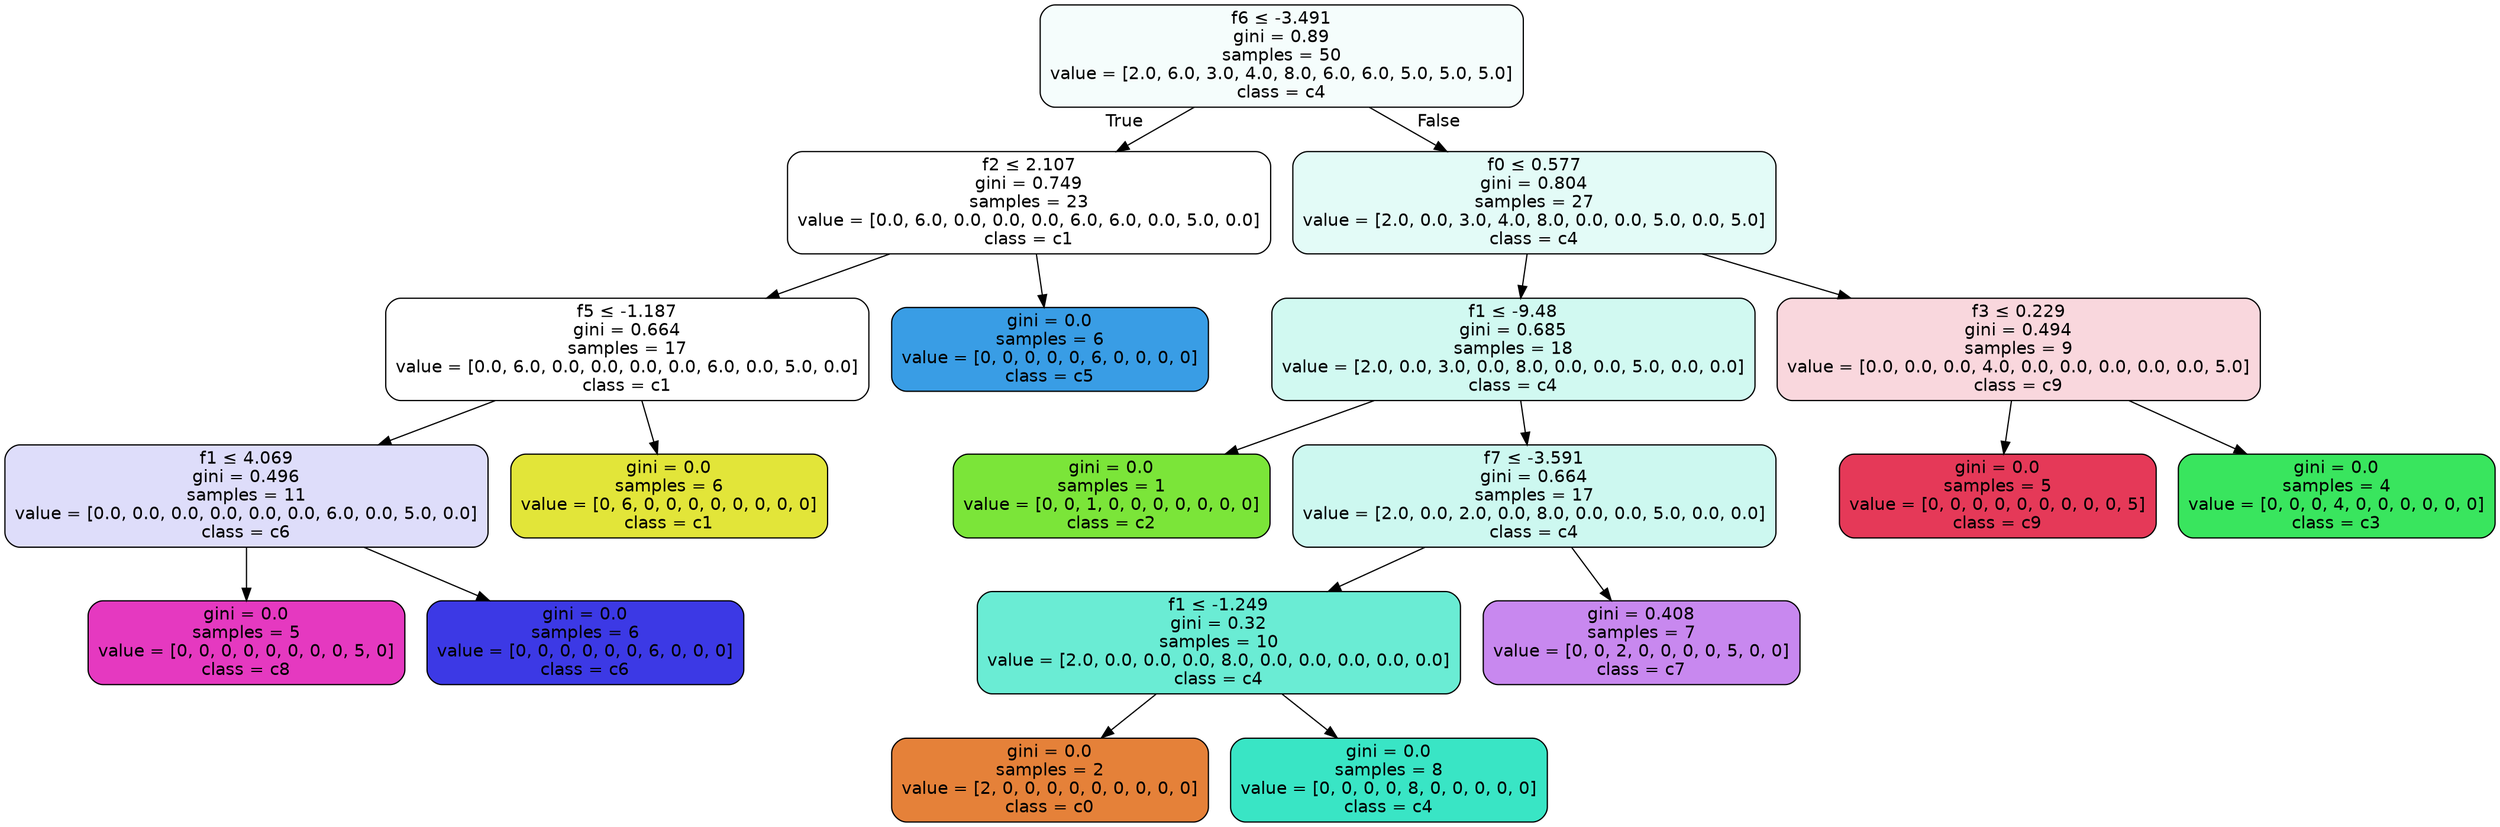 digraph Tree {
node [shape=box, style="filled, rounded", color="black", fontname=helvetica] ;
edge [fontname=helvetica] ;
0 [label=<f6 &le; -3.491<br/>gini = 0.89<br/>samples = 50<br/>value = [2.0, 6.0, 3.0, 4.0, 8.0, 6.0, 6.0, 5.0, 5.0, 5.0]<br/>class = c4>, fillcolor="#39e5c50c"] ;
1 [label=<f2 &le; 2.107<br/>gini = 0.749<br/>samples = 23<br/>value = [0.0, 6.0, 0.0, 0.0, 0.0, 6.0, 6.0, 0.0, 5.0, 0.0]<br/>class = c1>, fillcolor="#e2e53900"] ;
0 -> 1 [labeldistance=2.5, labelangle=45, headlabel="True"] ;
2 [label=<f5 &le; -1.187<br/>gini = 0.664<br/>samples = 17<br/>value = [0.0, 6.0, 0.0, 0.0, 0.0, 0.0, 6.0, 0.0, 5.0, 0.0]<br/>class = c1>, fillcolor="#e2e53900"] ;
1 -> 2 ;
3 [label=<f1 &le; 4.069<br/>gini = 0.496<br/>samples = 11<br/>value = [0.0, 0.0, 0.0, 0.0, 0.0, 0.0, 6.0, 0.0, 5.0, 0.0]<br/>class = c6>, fillcolor="#3c39e52b"] ;
2 -> 3 ;
4 [label=<gini = 0.0<br/>samples = 5<br/>value = [0, 0, 0, 0, 0, 0, 0, 0, 5, 0]<br/>class = c8>, fillcolor="#e539c0ff"] ;
3 -> 4 ;
5 [label=<gini = 0.0<br/>samples = 6<br/>value = [0, 0, 0, 0, 0, 0, 6, 0, 0, 0]<br/>class = c6>, fillcolor="#3c39e5ff"] ;
3 -> 5 ;
6 [label=<gini = 0.0<br/>samples = 6<br/>value = [0, 6, 0, 0, 0, 0, 0, 0, 0, 0]<br/>class = c1>, fillcolor="#e2e539ff"] ;
2 -> 6 ;
7 [label=<gini = 0.0<br/>samples = 6<br/>value = [0, 0, 0, 0, 0, 6, 0, 0, 0, 0]<br/>class = c5>, fillcolor="#399de5ff"] ;
1 -> 7 ;
8 [label=<f0 &le; 0.577<br/>gini = 0.804<br/>samples = 27<br/>value = [2.0, 0.0, 3.0, 4.0, 8.0, 0.0, 0.0, 5.0, 0.0, 5.0]<br/>class = c4>, fillcolor="#39e5c523"] ;
0 -> 8 [labeldistance=2.5, labelangle=-45, headlabel="False"] ;
9 [label=<f1 &le; -9.48<br/>gini = 0.685<br/>samples = 18<br/>value = [2.0, 0.0, 3.0, 0.0, 8.0, 0.0, 0.0, 5.0, 0.0, 0.0]<br/>class = c4>, fillcolor="#39e5c53b"] ;
8 -> 9 ;
10 [label=<gini = 0.0<br/>samples = 1<br/>value = [0, 0, 1, 0, 0, 0, 0, 0, 0, 0]<br/>class = c2>, fillcolor="#7be539ff"] ;
9 -> 10 ;
11 [label=<f7 &le; -3.591<br/>gini = 0.664<br/>samples = 17<br/>value = [2.0, 0.0, 2.0, 0.0, 8.0, 0.0, 0.0, 5.0, 0.0, 0.0]<br/>class = c4>, fillcolor="#39e5c540"] ;
9 -> 11 ;
12 [label=<f1 &le; -1.249<br/>gini = 0.32<br/>samples = 10<br/>value = [2.0, 0.0, 0.0, 0.0, 8.0, 0.0, 0.0, 0.0, 0.0, 0.0]<br/>class = c4>, fillcolor="#39e5c5bf"] ;
11 -> 12 ;
13 [label=<gini = 0.0<br/>samples = 2<br/>value = [2, 0, 0, 0, 0, 0, 0, 0, 0, 0]<br/>class = c0>, fillcolor="#e58139ff"] ;
12 -> 13 ;
14 [label=<gini = 0.0<br/>samples = 8<br/>value = [0, 0, 0, 0, 8, 0, 0, 0, 0, 0]<br/>class = c4>, fillcolor="#39e5c5ff"] ;
12 -> 14 ;
15 [label=<gini = 0.408<br/>samples = 7<br/>value = [0, 0, 2, 0, 0, 0, 0, 5, 0, 0]<br/>class = c7>, fillcolor="#a339e599"] ;
11 -> 15 ;
16 [label=<f3 &le; 0.229<br/>gini = 0.494<br/>samples = 9<br/>value = [0.0, 0.0, 0.0, 4.0, 0.0, 0.0, 0.0, 0.0, 0.0, 5.0]<br/>class = c9>, fillcolor="#e5395833"] ;
8 -> 16 ;
17 [label=<gini = 0.0<br/>samples = 5<br/>value = [0, 0, 0, 0, 0, 0, 0, 0, 0, 5]<br/>class = c9>, fillcolor="#e53958ff"] ;
16 -> 17 ;
18 [label=<gini = 0.0<br/>samples = 4<br/>value = [0, 0, 0, 4, 0, 0, 0, 0, 0, 0]<br/>class = c3>, fillcolor="#39e55eff"] ;
16 -> 18 ;
}

